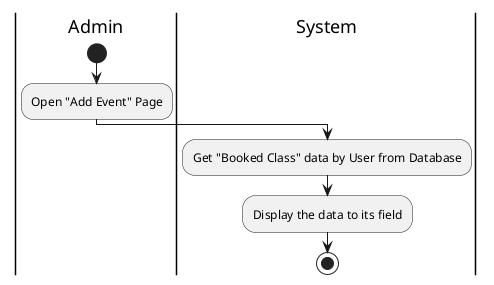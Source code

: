 @startuml GetBooked

skinparam ConditionEndStyle hline
skinparam conditionStyle diamond
skinparam Monochrome true
skinparam Shadowing false

|Admin|
start
:Open "Add Event" Page;

|System|
:Get "Booked Class" data by User from Database;
:Display the data to its field;
stop

@enduml